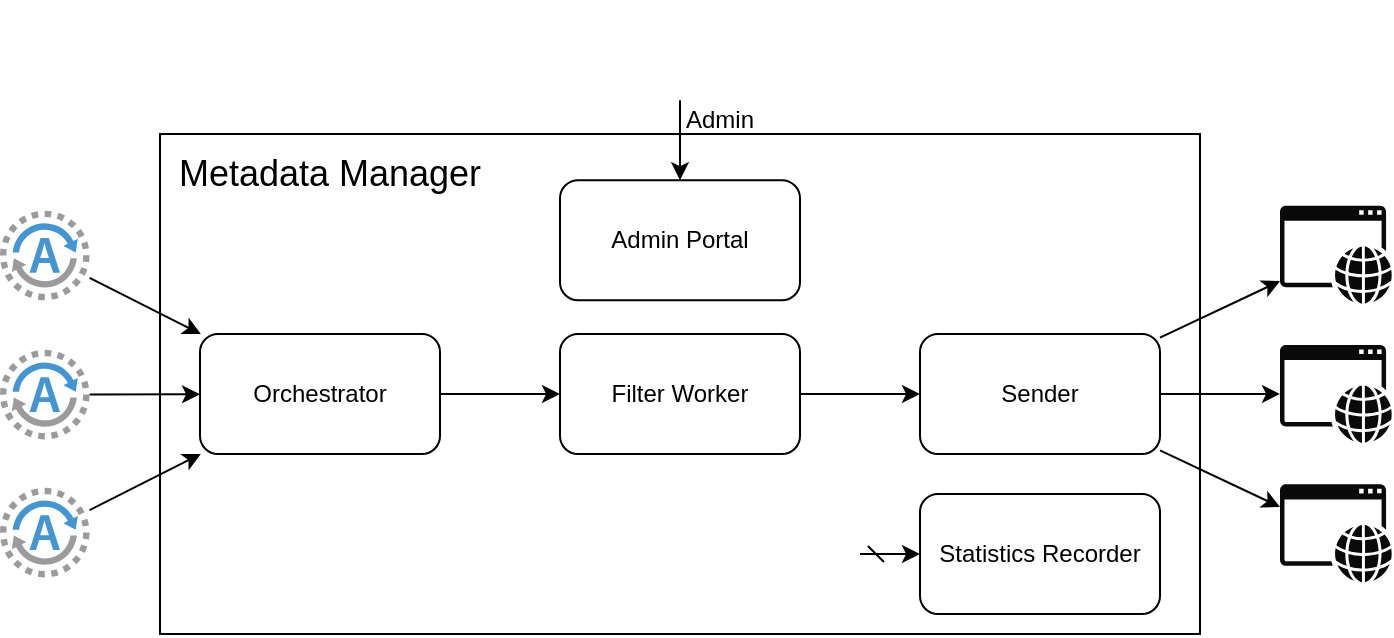 <mxfile version="15.5.8" type="device"><diagram id="WfVoNyQXuhf_tro09B7R" name="Page-1"><mxGraphModel dx="1422" dy="699" grid="1" gridSize="10" guides="1" tooltips="1" connect="1" arrows="1" fold="1" page="1" pageScale="1" pageWidth="1100" pageHeight="850" math="0" shadow="0"><root><mxCell id="0"/><mxCell id="1" parent="0"/><mxCell id="Qwd4wD2fXZclfg-6jj4--1" value="" style="rounded=0;whiteSpace=wrap;html=1;strokeWidth=1;" parent="1" vertex="1"><mxGeometry x="180" y="200" width="520" height="250" as="geometry"/></mxCell><mxCell id="Qwd4wD2fXZclfg-6jj4--2" value="Orchestrator" style="rounded=1;whiteSpace=wrap;html=1;" parent="1" vertex="1"><mxGeometry x="200" y="300" width="120" height="60" as="geometry"/></mxCell><mxCell id="Qwd4wD2fXZclfg-6jj4--4" value="Sender" style="rounded=1;whiteSpace=wrap;html=1;" parent="1" vertex="1"><mxGeometry x="560" y="300" width="120" height="60" as="geometry"/></mxCell><mxCell id="Qwd4wD2fXZclfg-6jj4--5" value="Filter Worker" style="rounded=1;whiteSpace=wrap;html=1;" parent="1" vertex="1"><mxGeometry x="380" y="300" width="120" height="60" as="geometry"/></mxCell><mxCell id="Qwd4wD2fXZclfg-6jj4--8" value="" style="endArrow=classic;html=1;" parent="1" source="Qwd4wD2fXZclfg-6jj4--2" target="Qwd4wD2fXZclfg-6jj4--5" edge="1"><mxGeometry width="50" height="50" relative="1" as="geometry"><mxPoint x="330" y="316.667" as="sourcePoint"/><mxPoint x="390" y="293.333" as="targetPoint"/></mxGeometry></mxCell><mxCell id="Qwd4wD2fXZclfg-6jj4--11" value="" style="endArrow=classic;html=1;" parent="1" source="Qwd4wD2fXZclfg-6jj4--5" target="Qwd4wD2fXZclfg-6jj4--4" edge="1"><mxGeometry width="50" height="50" relative="1" as="geometry"><mxPoint x="510" y="293.333" as="sourcePoint"/><mxPoint x="570" y="316.667" as="targetPoint"/></mxGeometry></mxCell><mxCell id="Qwd4wD2fXZclfg-6jj4--13" value="Metadata Manager" style="text;html=1;strokeColor=none;fillColor=none;align=center;verticalAlign=middle;whiteSpace=wrap;rounded=0;fontSize=18;" parent="1" vertex="1"><mxGeometry x="180" y="210" width="170" height="20" as="geometry"/></mxCell><mxCell id="Qwd4wD2fXZclfg-6jj4--14" value="" style="shadow=0;dashed=0;html=1;strokeColor=none;fillColor=#4495D1;labelPosition=center;verticalLabelPosition=bottom;verticalAlign=top;align=center;outlineConnect=0;shape=mxgraph.veeam.2d.agent;pointerEvents=1;" parent="1" vertex="1"><mxGeometry x="100" y="238.3" width="44.8" height="44.8" as="geometry"/></mxCell><mxCell id="Qwd4wD2fXZclfg-6jj4--15" value="" style="shadow=0;dashed=0;html=1;strokeColor=none;fillColor=#4495D1;labelPosition=center;verticalLabelPosition=bottom;verticalAlign=top;align=center;outlineConnect=0;shape=mxgraph.veeam.2d.agent;pointerEvents=1;" parent="1" vertex="1"><mxGeometry x="100" y="307.9" width="44.8" height="44.8" as="geometry"/></mxCell><mxCell id="Qwd4wD2fXZclfg-6jj4--16" value="" style="shadow=0;dashed=0;html=1;strokeColor=none;fillColor=#4495D1;labelPosition=center;verticalLabelPosition=bottom;verticalAlign=top;align=center;outlineConnect=0;shape=mxgraph.veeam.2d.agent;pointerEvents=1;" parent="1" vertex="1"><mxGeometry x="100" y="376.9" width="44.8" height="44.8" as="geometry"/></mxCell><mxCell id="Qwd4wD2fXZclfg-6jj4--17" value="" style="endArrow=classic;html=1;" parent="1" source="Qwd4wD2fXZclfg-6jj4--14" target="Qwd4wD2fXZclfg-6jj4--2" edge="1"><mxGeometry width="50" height="50" relative="1" as="geometry"><mxPoint x="150" y="240" as="sourcePoint"/><mxPoint x="200" y="190" as="targetPoint"/></mxGeometry></mxCell><mxCell id="Qwd4wD2fXZclfg-6jj4--18" value="" style="endArrow=classic;html=1;" parent="1" source="Qwd4wD2fXZclfg-6jj4--15" target="Qwd4wD2fXZclfg-6jj4--2" edge="1"><mxGeometry width="50" height="50" relative="1" as="geometry"><mxPoint x="114.8" y="279.441" as="sourcePoint"/><mxPoint x="220" y="328" as="targetPoint"/></mxGeometry></mxCell><mxCell id="Qwd4wD2fXZclfg-6jj4--19" value="" style="endArrow=classic;html=1;" parent="1" source="Qwd4wD2fXZclfg-6jj4--16" target="Qwd4wD2fXZclfg-6jj4--2" edge="1"><mxGeometry width="50" height="50" relative="1" as="geometry"><mxPoint x="114.8" y="340.262" as="sourcePoint"/><mxPoint x="210" y="340.101" as="targetPoint"/></mxGeometry></mxCell><mxCell id="Qwd4wD2fXZclfg-6jj4--20" value="" style="sketch=0;pointerEvents=1;shadow=0;dashed=0;html=1;strokeColor=none;fillColor=#0A0A0A;labelPosition=center;verticalLabelPosition=bottom;verticalAlign=top;outlineConnect=0;align=center;shape=mxgraph.office.concepts.application_web;" parent="1" vertex="1"><mxGeometry x="740" y="235.85" width="56" height="49" as="geometry"/></mxCell><mxCell id="Qwd4wD2fXZclfg-6jj4--21" value="" style="sketch=0;pointerEvents=1;shadow=0;dashed=0;html=1;strokeColor=none;fillColor=#0A0A0A;labelPosition=center;verticalLabelPosition=bottom;verticalAlign=top;outlineConnect=0;align=center;shape=mxgraph.office.concepts.application_web;" parent="1" vertex="1"><mxGeometry x="740" y="305.45" width="56" height="49" as="geometry"/></mxCell><mxCell id="Qwd4wD2fXZclfg-6jj4--22" value="" style="sketch=0;pointerEvents=1;shadow=0;dashed=0;html=1;strokeColor=none;fillColor=#0A0A0A;labelPosition=center;verticalLabelPosition=bottom;verticalAlign=top;outlineConnect=0;align=center;shape=mxgraph.office.concepts.application_web;" parent="1" vertex="1"><mxGeometry x="740" y="375.15" width="56" height="49" as="geometry"/></mxCell><mxCell id="Qwd4wD2fXZclfg-6jj4--23" value="" style="endArrow=classic;html=1;" parent="1" source="Qwd4wD2fXZclfg-6jj4--4" target="Qwd4wD2fXZclfg-6jj4--20" edge="1"><mxGeometry width="50" height="50" relative="1" as="geometry"><mxPoint x="510" y="410" as="sourcePoint"/><mxPoint x="578.571" y="370" as="targetPoint"/></mxGeometry></mxCell><mxCell id="Qwd4wD2fXZclfg-6jj4--24" value="" style="endArrow=classic;html=1;" parent="1" source="Qwd4wD2fXZclfg-6jj4--4" target="Qwd4wD2fXZclfg-6jj4--21" edge="1"><mxGeometry width="50" height="50" relative="1" as="geometry"><mxPoint x="690" y="315.125" as="sourcePoint"/><mxPoint x="770" y="281.958" as="targetPoint"/></mxGeometry></mxCell><mxCell id="Qwd4wD2fXZclfg-6jj4--25" value="" style="endArrow=classic;html=1;" parent="1" source="Qwd4wD2fXZclfg-6jj4--4" target="Qwd4wD2fXZclfg-6jj4--22" edge="1"><mxGeometry width="50" height="50" relative="1" as="geometry"><mxPoint x="690" y="339.982" as="sourcePoint"/><mxPoint x="770" y="339.958" as="targetPoint"/></mxGeometry></mxCell><mxCell id="Qwd4wD2fXZclfg-6jj4--27" value="Statistics Recorder" style="rounded=1;whiteSpace=wrap;html=1;" parent="1" vertex="1"><mxGeometry x="560" y="380" width="120" height="60" as="geometry"/></mxCell><mxCell id="Qwd4wD2fXZclfg-6jj4--28" value="" style="endArrow=classic;html=1;rounded=0;fontSize=18;startArrow=dash;startFill=0;exitX=0.673;exitY=0.84;exitDx=0;exitDy=0;exitPerimeter=0;" parent="1" source="Qwd4wD2fXZclfg-6jj4--1" target="Qwd4wD2fXZclfg-6jj4--27" edge="1"><mxGeometry width="50" height="50" relative="1" as="geometry"><mxPoint x="520" y="480" as="sourcePoint"/><mxPoint x="560" y="320" as="targetPoint"/></mxGeometry></mxCell><mxCell id="Qwd4wD2fXZclfg-6jj4--30" value="Admin Portal" style="rounded=1;whiteSpace=wrap;html=1;" parent="1" vertex="1"><mxGeometry x="380" y="223.1" width="120" height="60" as="geometry"/></mxCell><mxCell id="Qwd4wD2fXZclfg-6jj4--31" value="" style="shape=image;html=1;verticalAlign=top;verticalLabelPosition=bottom;labelBackgroundColor=#ffffff;imageAspect=0;aspect=fixed;image=https://cdn4.iconfinder.com/data/icons/essential-app-2/16/user-avatar-human-admin-login-128.png;fontSize=18;" parent="1" vertex="1"><mxGeometry x="415" y="133.1" width="50" height="50" as="geometry"/></mxCell><mxCell id="Qwd4wD2fXZclfg-6jj4--32" value="" style="endArrow=classic;html=1;" parent="1" source="Qwd4wD2fXZclfg-6jj4--31" target="Qwd4wD2fXZclfg-6jj4--30" edge="1"><mxGeometry width="50" height="50" relative="1" as="geometry"><mxPoint x="330" y="399.767" as="sourcePoint"/><mxPoint x="390" y="376.433" as="targetPoint"/></mxGeometry></mxCell><mxCell id="Qwd4wD2fXZclfg-6jj4--33" value="Admin" style="text;html=1;strokeColor=none;fillColor=none;align=center;verticalAlign=middle;whiteSpace=wrap;rounded=0;fontSize=12;" parent="1" vertex="1"><mxGeometry x="430" y="183.1" width="60" height="20" as="geometry"/></mxCell></root></mxGraphModel></diagram></mxfile>